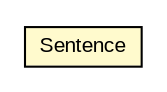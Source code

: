 #!/usr/local/bin/dot
#
# Class diagram 
# Generated by UMLGraph version R5_6-24-gf6e263 (http://www.umlgraph.org/)
#

digraph G {
	edge [fontname="arial",fontsize=10,labelfontname="arial",labelfontsize=10];
	node [fontname="arial",fontsize=10,shape=plaintext];
	nodesep=0.25;
	ranksep=0.5;
	// edu.arizona.biosemantics.semanticmarkup.markupelement.description.ling.learn.lib.unsupervised.Sentence
	c125552 [label=<<table title="edu.arizona.biosemantics.semanticmarkup.markupelement.description.ling.learn.lib.unsupervised.Sentence" border="0" cellborder="1" cellspacing="0" cellpadding="2" port="p" bgcolor="lemonChiffon" href="./Sentence.html">
		<tr><td><table border="0" cellspacing="0" cellpadding="1">
<tr><td align="center" balign="center"> Sentence </td></tr>
		</table></td></tr>
		</table>>, URL="./Sentence.html", fontname="arial", fontcolor="black", fontsize=10.0];
}

